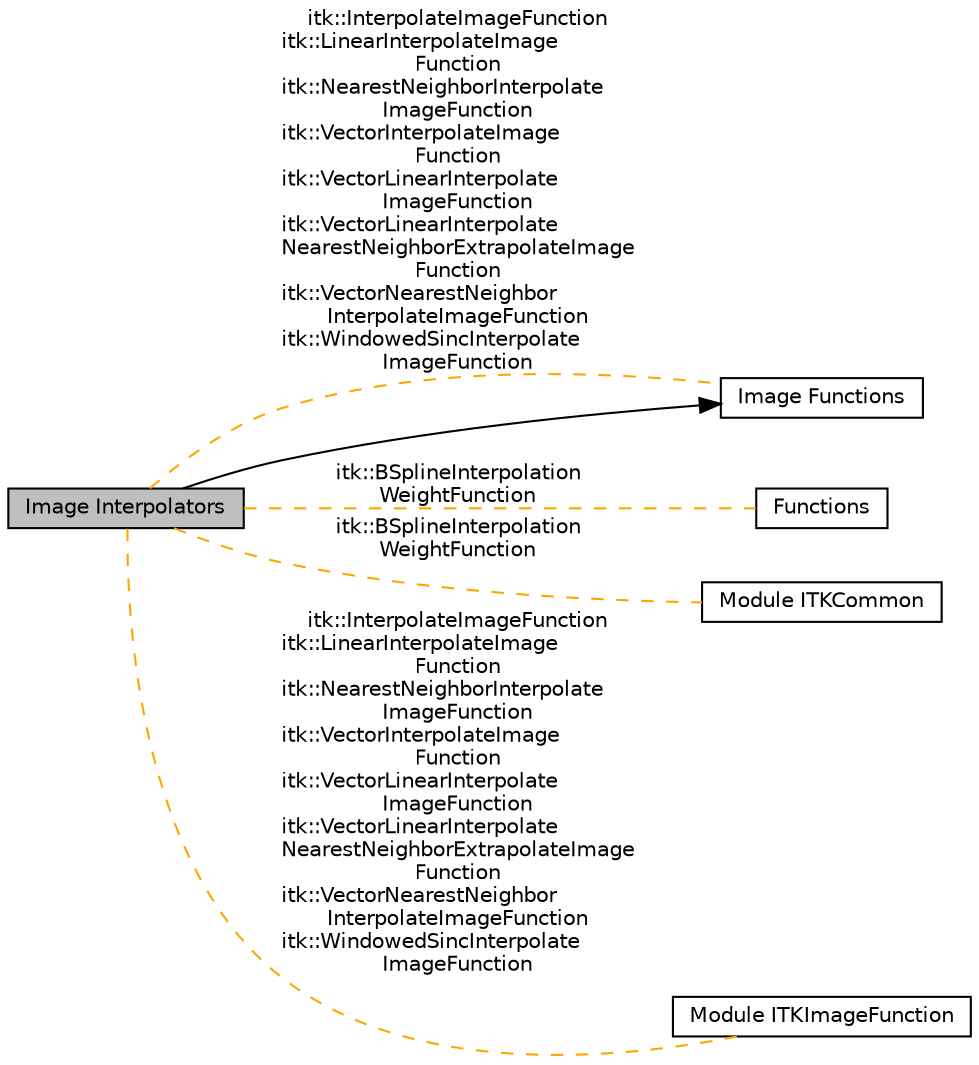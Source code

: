 digraph "Image Interpolators"
{
  edge [fontname="Helvetica",fontsize="10",labelfontname="Helvetica",labelfontsize="10"];
  node [fontname="Helvetica",fontsize="10",shape=box];
  rankdir=LR;
  Node3 [label="Functions",height=0.2,width=0.4,color="black", fillcolor="white", style="filled",URL="$group__Functions.html",tooltip=" "];
  Node4 [label="Module ITKCommon",height=0.2,width=0.4,color="black", fillcolor="white", style="filled",URL="$group__ITKCommon.html",tooltip=" "];
  Node5 [label="Module ITKImageFunction",height=0.2,width=0.4,color="black", fillcolor="white", style="filled",URL="$group__ITKImageFunction.html",tooltip=" "];
  Node2 [label="Image Functions",height=0.2,width=0.4,color="black", fillcolor="white", style="filled",URL="$group__ImageFunctions.html",tooltip=" "];
  Node1 [label="Image Interpolators",height=0.2,width=0.4,color="black", fillcolor="grey75", style="filled", fontcolor="black",tooltip=" "];
  Node2->Node1 [shape=plaintext, dir="back", style="solid"];
  Node1->Node3 [shape=plaintext, label="itk::BSplineInterpolation\lWeightFunction", color="orange", dir="none", style="dashed"];
  Node1->Node4 [shape=plaintext, label="itk::BSplineInterpolation\lWeightFunction", color="orange", dir="none", style="dashed"];
  Node1->Node2 [shape=plaintext, label="itk::InterpolateImageFunction\nitk::LinearInterpolateImage\lFunction\nitk::NearestNeighborInterpolate\lImageFunction\nitk::VectorInterpolateImage\lFunction\nitk::VectorLinearInterpolate\lImageFunction\nitk::VectorLinearInterpolate\lNearestNeighborExtrapolateImage\lFunction\nitk::VectorNearestNeighbor\lInterpolateImageFunction\nitk::WindowedSincInterpolate\lImageFunction", color="orange", dir="none", style="dashed"];
  Node1->Node5 [shape=plaintext, label="itk::InterpolateImageFunction\nitk::LinearInterpolateImage\lFunction\nitk::NearestNeighborInterpolate\lImageFunction\nitk::VectorInterpolateImage\lFunction\nitk::VectorLinearInterpolate\lImageFunction\nitk::VectorLinearInterpolate\lNearestNeighborExtrapolateImage\lFunction\nitk::VectorNearestNeighbor\lInterpolateImageFunction\nitk::WindowedSincInterpolate\lImageFunction", color="orange", dir="none", style="dashed"];
}
